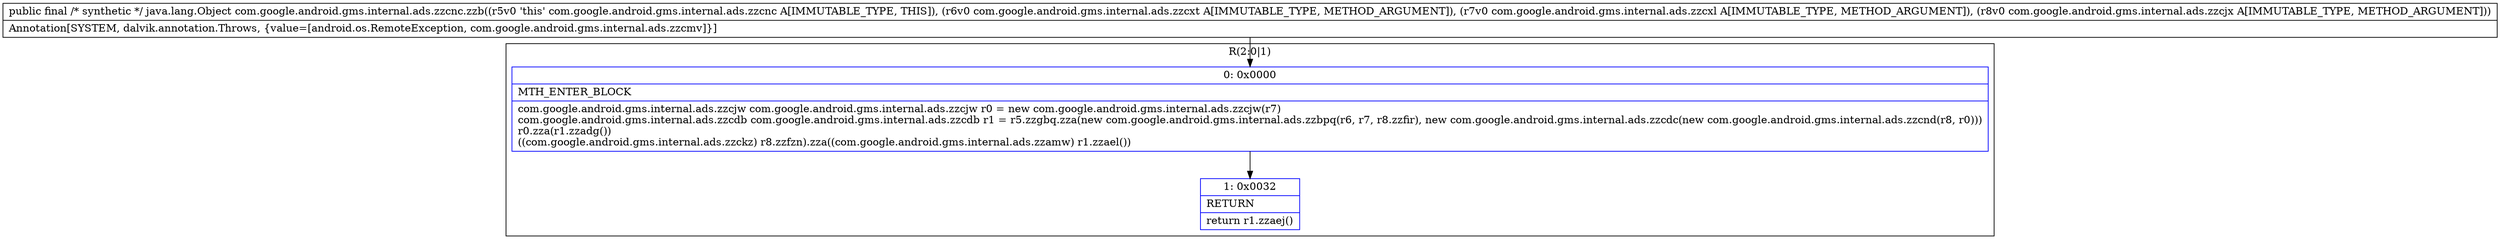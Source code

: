 digraph "CFG forcom.google.android.gms.internal.ads.zzcnc.zzb(Lcom\/google\/android\/gms\/internal\/ads\/zzcxt;Lcom\/google\/android\/gms\/internal\/ads\/zzcxl;Lcom\/google\/android\/gms\/internal\/ads\/zzcjx;)Ljava\/lang\/Object;" {
subgraph cluster_Region_659828678 {
label = "R(2:0|1)";
node [shape=record,color=blue];
Node_0 [shape=record,label="{0\:\ 0x0000|MTH_ENTER_BLOCK\l|com.google.android.gms.internal.ads.zzcjw com.google.android.gms.internal.ads.zzcjw r0 = new com.google.android.gms.internal.ads.zzcjw(r7)\lcom.google.android.gms.internal.ads.zzcdb com.google.android.gms.internal.ads.zzcdb r1 = r5.zzgbq.zza(new com.google.android.gms.internal.ads.zzbpq(r6, r7, r8.zzfir), new com.google.android.gms.internal.ads.zzcdc(new com.google.android.gms.internal.ads.zzcnd(r8, r0)))\lr0.zza(r1.zzadg())\l((com.google.android.gms.internal.ads.zzckz) r8.zzfzn).zza((com.google.android.gms.internal.ads.zzamw) r1.zzael())\l}"];
Node_1 [shape=record,label="{1\:\ 0x0032|RETURN\l|return r1.zzaej()\l}"];
}
MethodNode[shape=record,label="{public final \/* synthetic *\/ java.lang.Object com.google.android.gms.internal.ads.zzcnc.zzb((r5v0 'this' com.google.android.gms.internal.ads.zzcnc A[IMMUTABLE_TYPE, THIS]), (r6v0 com.google.android.gms.internal.ads.zzcxt A[IMMUTABLE_TYPE, METHOD_ARGUMENT]), (r7v0 com.google.android.gms.internal.ads.zzcxl A[IMMUTABLE_TYPE, METHOD_ARGUMENT]), (r8v0 com.google.android.gms.internal.ads.zzcjx A[IMMUTABLE_TYPE, METHOD_ARGUMENT]))  | Annotation[SYSTEM, dalvik.annotation.Throws, \{value=[android.os.RemoteException, com.google.android.gms.internal.ads.zzcmv]\}]\l}"];
MethodNode -> Node_0;
Node_0 -> Node_1;
}

